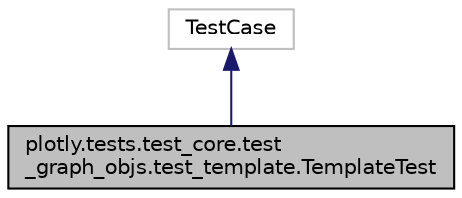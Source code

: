 digraph "plotly.tests.test_core.test_graph_objs.test_template.TemplateTest"
{
 // LATEX_PDF_SIZE
  edge [fontname="Helvetica",fontsize="10",labelfontname="Helvetica",labelfontsize="10"];
  node [fontname="Helvetica",fontsize="10",shape=record];
  Node1 [label="plotly.tests.test_core.test\l_graph_objs.test_template.TemplateTest",height=0.2,width=0.4,color="black", fillcolor="grey75", style="filled", fontcolor="black",tooltip=" "];
  Node2 -> Node1 [dir="back",color="midnightblue",fontsize="10",style="solid",fontname="Helvetica"];
  Node2 [label="TestCase",height=0.2,width=0.4,color="grey75", fillcolor="white", style="filled",tooltip=" "];
}
